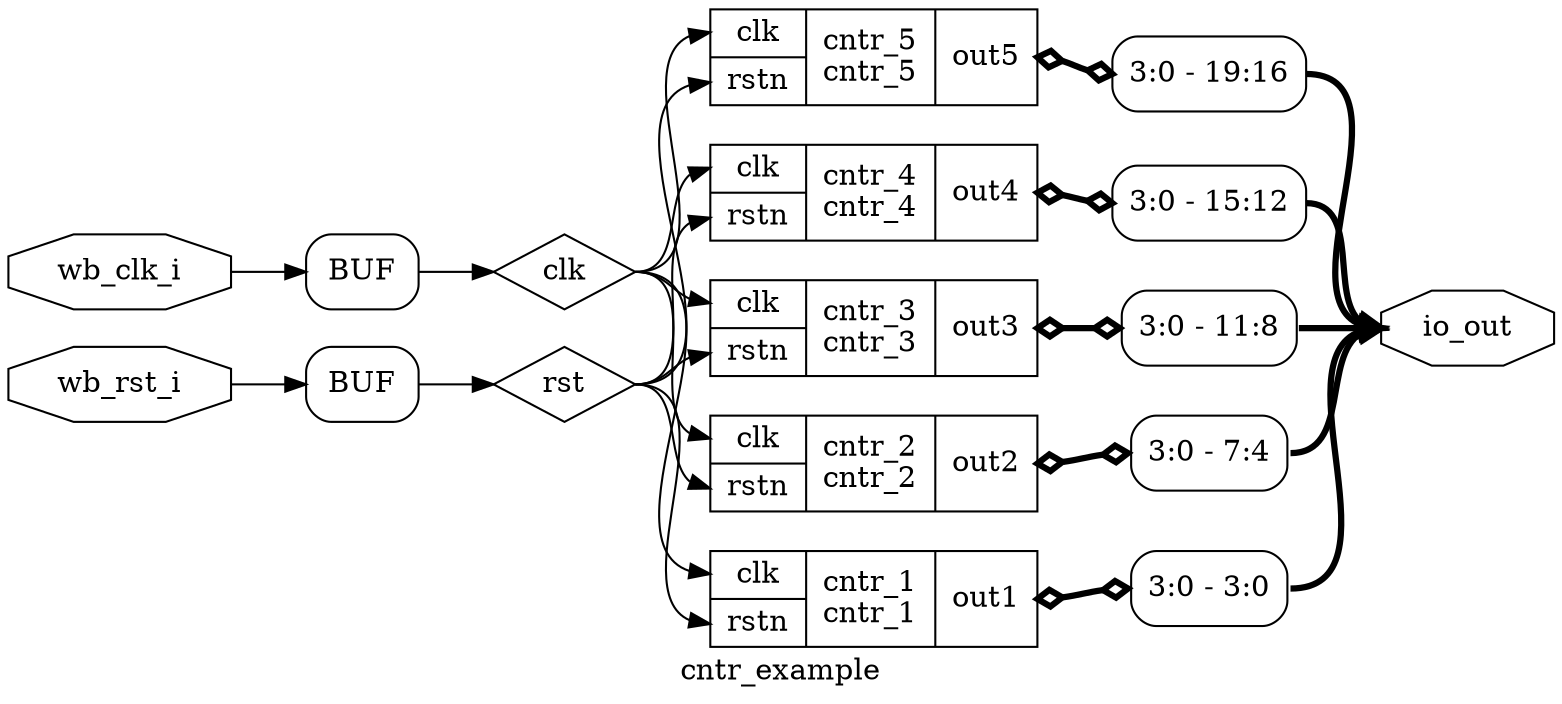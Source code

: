 digraph "cntr_example" {
label="cntr_example";
rankdir="LR";
remincross=true;
n1 [ shape=diamond, label="rst", color="black", fontcolor="black" ];
n2 [ shape=diamond, label="clk", color="black", fontcolor="black" ];
n3 [ shape=octagon, label="io_out", color="black", fontcolor="black" ];
n4 [ shape=octagon, label="wb_rst_i", color="black", fontcolor="black" ];
n5 [ shape=octagon, label="wb_clk_i", color="black", fontcolor="black" ];
c8 [ shape=record, label="{{<p2> clk|<p6> rstn}|cntr_5\ncntr_5|{<p7> out5}}" ];
x0 [ shape=record, style=rounded, label="<s0> 3:0 - 19:16 " ];
c8:p7:e -> x0:w [arrowhead=odiamond, arrowtail=odiamond, dir=both, color="black", style="setlinewidth(3)", label=""];
c10 [ shape=record, label="{{<p2> clk|<p6> rstn}|cntr_4\ncntr_4|{<p9> out4}}" ];
x1 [ shape=record, style=rounded, label="<s0> 3:0 - 15:12 " ];
c10:p9:e -> x1:w [arrowhead=odiamond, arrowtail=odiamond, dir=both, color="black", style="setlinewidth(3)", label=""];
c12 [ shape=record, label="{{<p2> clk|<p6> rstn}|cntr_3\ncntr_3|{<p11> out3}}" ];
x2 [ shape=record, style=rounded, label="<s0> 3:0 - 11:8 " ];
c12:p11:e -> x2:w [arrowhead=odiamond, arrowtail=odiamond, dir=both, color="black", style="setlinewidth(3)", label=""];
c14 [ shape=record, label="{{<p2> clk|<p6> rstn}|cntr_2\ncntr_2|{<p13> out2}}" ];
x3 [ shape=record, style=rounded, label="<s0> 3:0 - 7:4 " ];
c14:p13:e -> x3:w [arrowhead=odiamond, arrowtail=odiamond, dir=both, color="black", style="setlinewidth(3)", label=""];
c16 [ shape=record, label="{{<p2> clk|<p6> rstn}|cntr_1\ncntr_1|{<p15> out1}}" ];
x4 [ shape=record, style=rounded, label="<s0> 3:0 - 3:0 " ];
c16:p15:e -> x4:w [arrowhead=odiamond, arrowtail=odiamond, dir=both, color="black", style="setlinewidth(3)", label=""];
x5 [shape=box, style=rounded, label="BUF"];
x6 [shape=box, style=rounded, label="BUF"];
x6:e:e -> n1:w [color="black", label=""];
n1:e -> c10:p6:w [color="black", label=""];
n1:e -> c12:p6:w [color="black", label=""];
n1:e -> c14:p6:w [color="black", label=""];
n1:e -> c16:p6:w [color="black", label=""];
n1:e -> c8:p6:w [color="black", label=""];
x5:e:e -> n2:w [color="black", label=""];
n2:e -> c10:p2:w [color="black", label=""];
n2:e -> c12:p2:w [color="black", label=""];
n2:e -> c14:p2:w [color="black", label=""];
n2:e -> c16:p2:w [color="black", label=""];
n2:e -> c8:p2:w [color="black", label=""];
x0:s0:e -> n3:w [color="black", style="setlinewidth(3)", label=""];
x1:s0:e -> n3:w [color="black", style="setlinewidth(3)", label=""];
x2:s0:e -> n3:w [color="black", style="setlinewidth(3)", label=""];
x3:s0:e -> n3:w [color="black", style="setlinewidth(3)", label=""];
x4:s0:e -> n3:w [color="black", style="setlinewidth(3)", label=""];
n4:e -> x6:w:w [color="black", label=""];
n5:e -> x5:w:w [color="black", label=""];
}
